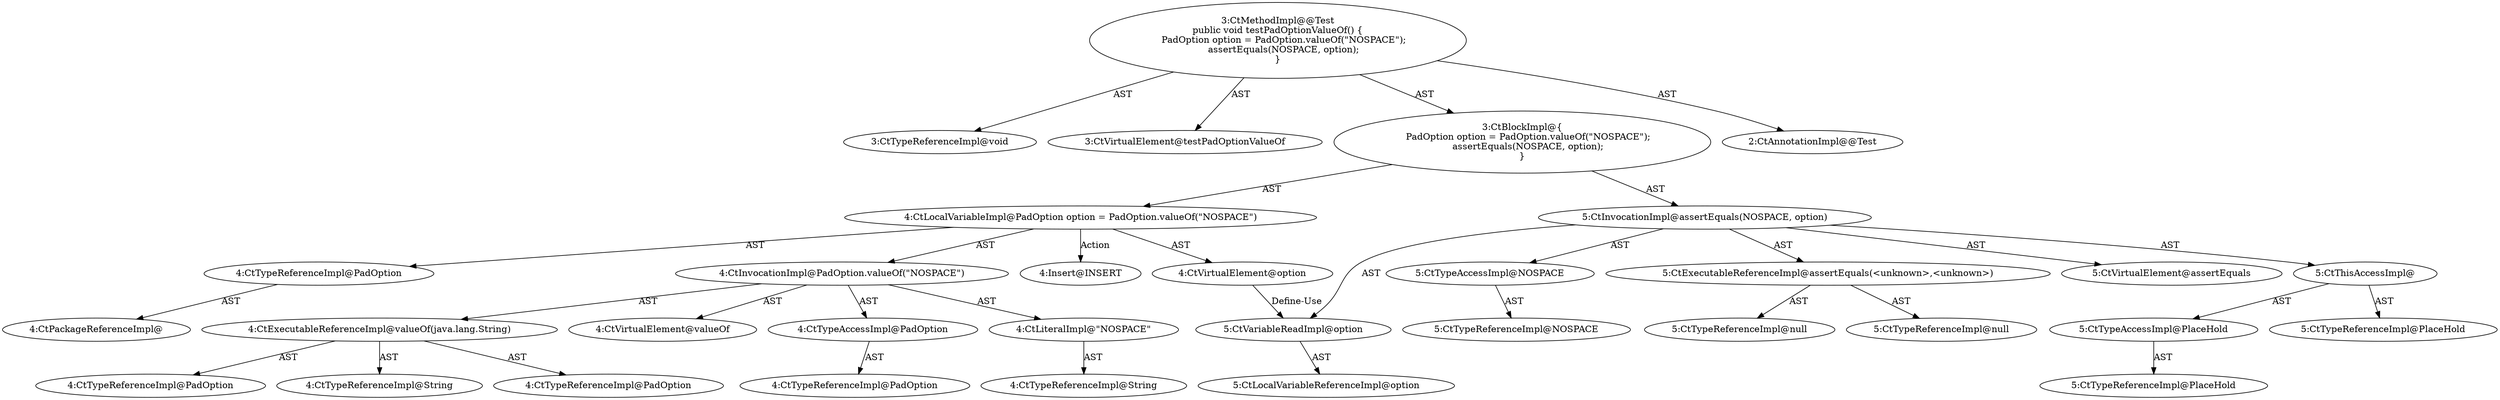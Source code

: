 digraph "testPadOptionValueOf#?" {
0 [label="3:CtTypeReferenceImpl@void" shape=ellipse]
1 [label="3:CtVirtualElement@testPadOptionValueOf" shape=ellipse]
2 [label="4:CtTypeReferenceImpl@PadOption" shape=ellipse]
3 [label="4:CtPackageReferenceImpl@" shape=ellipse]
4 [label="4:CtExecutableReferenceImpl@valueOf(java.lang.String)" shape=ellipse]
5 [label="4:CtTypeReferenceImpl@PadOption" shape=ellipse]
6 [label="4:CtTypeReferenceImpl@PadOption" shape=ellipse]
7 [label="4:CtTypeReferenceImpl@String" shape=ellipse]
8 [label="4:CtVirtualElement@valueOf" shape=ellipse]
9 [label="4:CtTypeAccessImpl@PadOption" shape=ellipse]
10 [label="4:CtTypeReferenceImpl@PadOption" shape=ellipse]
11 [label="4:CtLiteralImpl@\"NOSPACE\"" shape=ellipse]
12 [label="4:CtTypeReferenceImpl@String" shape=ellipse]
13 [label="4:CtInvocationImpl@PadOption.valueOf(\"NOSPACE\")" shape=ellipse]
14 [label="4:CtVirtualElement@option" shape=ellipse]
15 [label="4:CtLocalVariableImpl@PadOption option = PadOption.valueOf(\"NOSPACE\")" shape=ellipse]
16 [label="5:CtExecutableReferenceImpl@assertEquals(<unknown>,<unknown>)" shape=ellipse]
17 [label="5:CtTypeReferenceImpl@null" shape=ellipse]
18 [label="5:CtTypeReferenceImpl@null" shape=ellipse]
19 [label="5:CtVirtualElement@assertEquals" shape=ellipse]
20 [label="5:CtTypeAccessImpl@PlaceHold" shape=ellipse]
21 [label="5:CtTypeReferenceImpl@PlaceHold" shape=ellipse]
22 [label="5:CtThisAccessImpl@" shape=ellipse]
23 [label="5:CtTypeReferenceImpl@PlaceHold" shape=ellipse]
24 [label="5:CtTypeAccessImpl@NOSPACE" shape=ellipse]
25 [label="5:CtTypeReferenceImpl@NOSPACE" shape=ellipse]
26 [label="5:CtVariableReadImpl@option" shape=ellipse]
27 [label="5:CtLocalVariableReferenceImpl@option" shape=ellipse]
28 [label="5:CtInvocationImpl@assertEquals(NOSPACE, option)" shape=ellipse]
29 [label="3:CtBlockImpl@\{
    PadOption option = PadOption.valueOf(\"NOSPACE\");
    assertEquals(NOSPACE, option);
\}" shape=ellipse]
30 [label="3:CtMethodImpl@@Test
public void testPadOptionValueOf() \{
    PadOption option = PadOption.valueOf(\"NOSPACE\");
    assertEquals(NOSPACE, option);
\}" shape=ellipse]
31 [label="2:CtAnnotationImpl@@Test" shape=ellipse]
32 [label="4:Insert@INSERT" shape=ellipse]
2 -> 3 [label="AST"];
4 -> 5 [label="AST"];
4 -> 6 [label="AST"];
4 -> 7 [label="AST"];
9 -> 10 [label="AST"];
11 -> 12 [label="AST"];
13 -> 8 [label="AST"];
13 -> 9 [label="AST"];
13 -> 4 [label="AST"];
13 -> 11 [label="AST"];
14 -> 26 [label="Define-Use"];
15 -> 14 [label="AST"];
15 -> 2 [label="AST"];
15 -> 13 [label="AST"];
15 -> 32 [label="Action"];
16 -> 17 [label="AST"];
16 -> 18 [label="AST"];
20 -> 21 [label="AST"];
22 -> 23 [label="AST"];
22 -> 20 [label="AST"];
24 -> 25 [label="AST"];
26 -> 27 [label="AST"];
28 -> 19 [label="AST"];
28 -> 22 [label="AST"];
28 -> 16 [label="AST"];
28 -> 24 [label="AST"];
28 -> 26 [label="AST"];
29 -> 15 [label="AST"];
29 -> 28 [label="AST"];
30 -> 1 [label="AST"];
30 -> 31 [label="AST"];
30 -> 0 [label="AST"];
30 -> 29 [label="AST"];
}